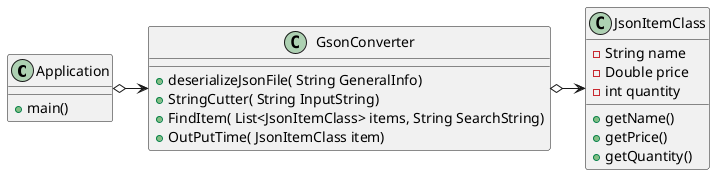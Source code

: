 @startuml
'https://plantuml.com/sequence-diagram

class Application{

+main()
}

class GsonConverter{



+deserializeJsonFile( String GeneralInfo)
+StringCutter( String InputString)
+FindItem( List<JsonItemClass> items, String SearchString)
+OutPutTime( JsonItemClass item)
}

class JsonItemClass{
-String name
-Double price
-int quantity



+getName()
+getPrice()
+getQuantity()

}
Application o->  GsonConverter
GsonConverter o-> JsonItemClass
@enduml